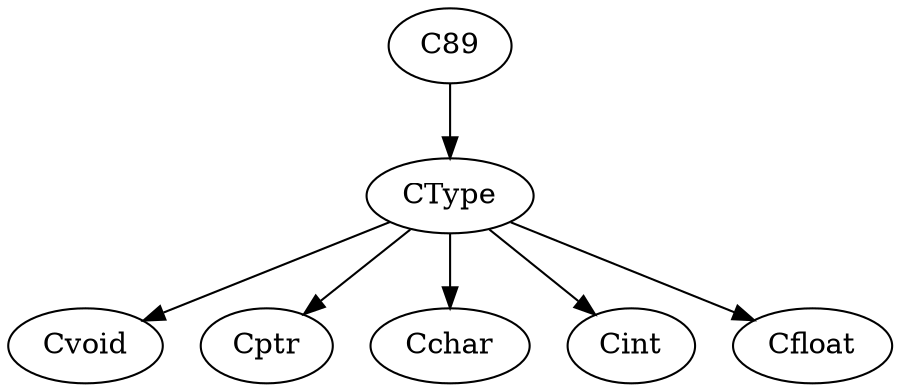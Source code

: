 digraph {
    // rankdir=LR;
    C89 -> CType -> Cvoid;
    CType -> Cptr;
    CType -> Cchar;
    CType -> Cint;
    CType -> Cfloat;
}